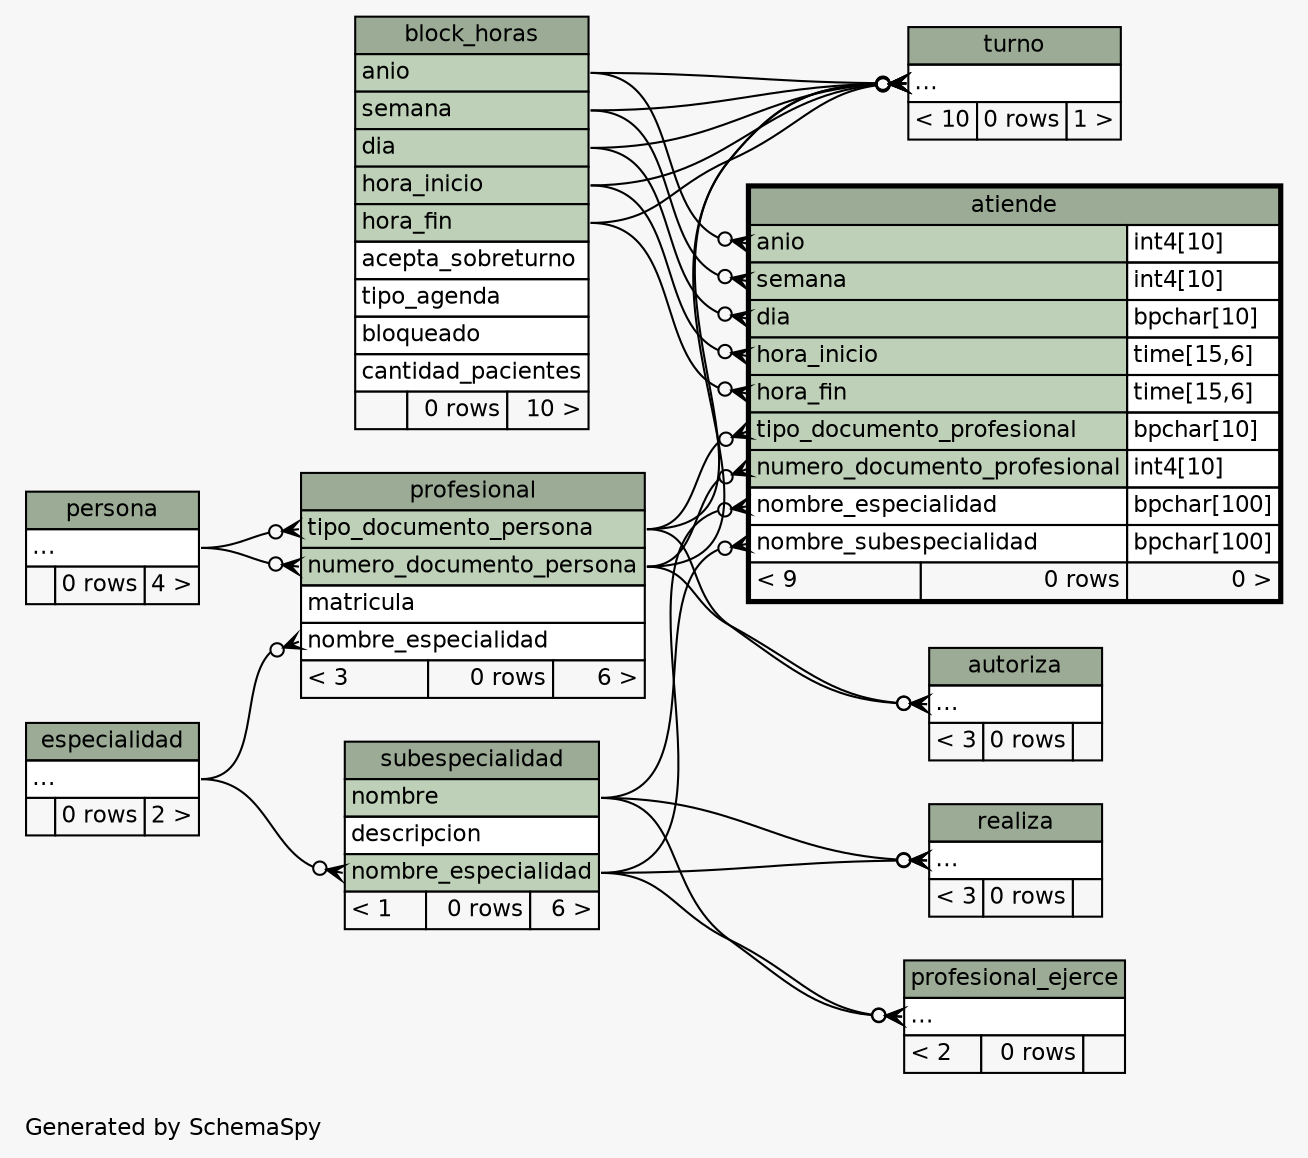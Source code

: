 // dot 2.26.3 on Linux 3.8.0-35-generic
// SchemaSpy rev 590
digraph "twoDegreesRelationshipsDiagram" {
  graph [
    rankdir="RL"
    bgcolor="#f7f7f7"
    label="\nGenerated by SchemaSpy"
    labeljust="l"
    nodesep="0.18"
    ranksep="0.46"
    fontname="Helvetica"
    fontsize="11"
  ];
  node [
    fontname="Helvetica"
    fontsize="11"
    shape="plaintext"
  ];
  edge [
    arrowsize="0.8"
  ];
  "atiende":"anio":w -> "block_horas":"anio":e [arrowhead=none dir=back arrowtail=crowodot];
  "atiende":"dia":w -> "block_horas":"dia":e [arrowhead=none dir=back arrowtail=crowodot];
  "atiende":"hora_fin":w -> "block_horas":"hora_fin":e [arrowhead=none dir=back arrowtail=crowodot];
  "atiende":"hora_inicio":w -> "block_horas":"hora_inicio":e [arrowhead=none dir=back arrowtail=crowodot];
  "atiende":"nombre_especialidad":w -> "subespecialidad":"nombre_especialidad":e [arrowhead=none dir=back arrowtail=crowodot];
  "atiende":"nombre_subespecialidad":w -> "subespecialidad":"nombre":e [arrowhead=none dir=back arrowtail=crowodot];
  "atiende":"numero_documento_profesional":w -> "profesional":"numero_documento_persona":e [arrowhead=none dir=back arrowtail=crowodot];
  "atiende":"semana":w -> "block_horas":"semana":e [arrowhead=none dir=back arrowtail=crowodot];
  "atiende":"tipo_documento_profesional":w -> "profesional":"tipo_documento_persona":e [arrowhead=none dir=back arrowtail=crowodot];
  "autoriza":"elipses":w -> "profesional":"numero_documento_persona":e [arrowhead=none dir=back arrowtail=crowodot];
  "autoriza":"elipses":w -> "profesional":"tipo_documento_persona":e [arrowhead=none dir=back arrowtail=crowodot];
  "profesional":"nombre_especialidad":w -> "especialidad":"elipses":e [arrowhead=none dir=back arrowtail=crowodot];
  "profesional":"numero_documento_persona":w -> "persona":"elipses":e [arrowhead=none dir=back arrowtail=crowodot];
  "profesional":"tipo_documento_persona":w -> "persona":"elipses":e [arrowhead=none dir=back arrowtail=crowodot];
  "profesional_ejerce":"elipses":w -> "subespecialidad":"nombre_especialidad":e [arrowhead=none dir=back arrowtail=crowodot];
  "profesional_ejerce":"elipses":w -> "subespecialidad":"nombre":e [arrowhead=none dir=back arrowtail=crowodot];
  "realiza":"elipses":w -> "subespecialidad":"nombre_especialidad":e [arrowhead=none dir=back arrowtail=crowodot];
  "realiza":"elipses":w -> "subespecialidad":"nombre":e [arrowhead=none dir=back arrowtail=crowodot];
  "subespecialidad":"nombre_especialidad":w -> "especialidad":"elipses":e [arrowhead=none dir=back arrowtail=crowodot];
  "turno":"elipses":w -> "block_horas":"anio":e [arrowhead=none dir=back arrowtail=crowodot];
  "turno":"elipses":w -> "block_horas":"dia":e [arrowhead=none dir=back arrowtail=crowodot];
  "turno":"elipses":w -> "block_horas":"hora_fin":e [arrowhead=none dir=back arrowtail=crowodot];
  "turno":"elipses":w -> "block_horas":"hora_inicio":e [arrowhead=none dir=back arrowtail=crowodot];
  "turno":"elipses":w -> "profesional":"numero_documento_persona":e [arrowhead=none dir=back arrowtail=crowodot];
  "turno":"elipses":w -> "block_horas":"semana":e [arrowhead=none dir=back arrowtail=crowodot];
  "turno":"elipses":w -> "profesional":"tipo_documento_persona":e [arrowhead=none dir=back arrowtail=crowodot];
  "atiende" [
    label=<
    <TABLE BORDER="2" CELLBORDER="1" CELLSPACING="0" BGCOLOR="#ffffff">
      <TR><TD COLSPAN="3" BGCOLOR="#9bab96" ALIGN="CENTER">atiende</TD></TR>
      <TR><TD PORT="anio" COLSPAN="2" BGCOLOR="#bed1b8" ALIGN="LEFT">anio</TD><TD PORT="anio.type" ALIGN="LEFT">int4[10]</TD></TR>
      <TR><TD PORT="semana" COLSPAN="2" BGCOLOR="#bed1b8" ALIGN="LEFT">semana</TD><TD PORT="semana.type" ALIGN="LEFT">int4[10]</TD></TR>
      <TR><TD PORT="dia" COLSPAN="2" BGCOLOR="#bed1b8" ALIGN="LEFT">dia</TD><TD PORT="dia.type" ALIGN="LEFT">bpchar[10]</TD></TR>
      <TR><TD PORT="hora_inicio" COLSPAN="2" BGCOLOR="#bed1b8" ALIGN="LEFT">hora_inicio</TD><TD PORT="hora_inicio.type" ALIGN="LEFT">time[15,6]</TD></TR>
      <TR><TD PORT="hora_fin" COLSPAN="2" BGCOLOR="#bed1b8" ALIGN="LEFT">hora_fin</TD><TD PORT="hora_fin.type" ALIGN="LEFT">time[15,6]</TD></TR>
      <TR><TD PORT="tipo_documento_profesional" COLSPAN="2" BGCOLOR="#bed1b8" ALIGN="LEFT">tipo_documento_profesional</TD><TD PORT="tipo_documento_profesional.type" ALIGN="LEFT">bpchar[10]</TD></TR>
      <TR><TD PORT="numero_documento_profesional" COLSPAN="2" BGCOLOR="#bed1b8" ALIGN="LEFT">numero_documento_profesional</TD><TD PORT="numero_documento_profesional.type" ALIGN="LEFT">int4[10]</TD></TR>
      <TR><TD PORT="nombre_especialidad" COLSPAN="2" ALIGN="LEFT">nombre_especialidad</TD><TD PORT="nombre_especialidad.type" ALIGN="LEFT">bpchar[100]</TD></TR>
      <TR><TD PORT="nombre_subespecialidad" COLSPAN="2" ALIGN="LEFT">nombre_subespecialidad</TD><TD PORT="nombre_subespecialidad.type" ALIGN="LEFT">bpchar[100]</TD></TR>
      <TR><TD ALIGN="LEFT" BGCOLOR="#f7f7f7">&lt; 9</TD><TD ALIGN="RIGHT" BGCOLOR="#f7f7f7">0 rows</TD><TD ALIGN="RIGHT" BGCOLOR="#f7f7f7">0 &gt;</TD></TR>
    </TABLE>>
    URL="atiende.html"
    tooltip="atiende"
  ];
  "autoriza" [
    label=<
    <TABLE BORDER="0" CELLBORDER="1" CELLSPACING="0" BGCOLOR="#ffffff">
      <TR><TD COLSPAN="3" BGCOLOR="#9bab96" ALIGN="CENTER">autoriza</TD></TR>
      <TR><TD PORT="elipses" COLSPAN="3" ALIGN="LEFT">...</TD></TR>
      <TR><TD ALIGN="LEFT" BGCOLOR="#f7f7f7">&lt; 3</TD><TD ALIGN="RIGHT" BGCOLOR="#f7f7f7">0 rows</TD><TD ALIGN="RIGHT" BGCOLOR="#f7f7f7">  </TD></TR>
    </TABLE>>
    URL="autoriza.html"
    tooltip="autoriza"
  ];
  "block_horas" [
    label=<
    <TABLE BORDER="0" CELLBORDER="1" CELLSPACING="0" BGCOLOR="#ffffff">
      <TR><TD COLSPAN="3" BGCOLOR="#9bab96" ALIGN="CENTER">block_horas</TD></TR>
      <TR><TD PORT="anio" COLSPAN="3" BGCOLOR="#bed1b8" ALIGN="LEFT">anio</TD></TR>
      <TR><TD PORT="semana" COLSPAN="3" BGCOLOR="#bed1b8" ALIGN="LEFT">semana</TD></TR>
      <TR><TD PORT="dia" COLSPAN="3" BGCOLOR="#bed1b8" ALIGN="LEFT">dia</TD></TR>
      <TR><TD PORT="hora_inicio" COLSPAN="3" BGCOLOR="#bed1b8" ALIGN="LEFT">hora_inicio</TD></TR>
      <TR><TD PORT="hora_fin" COLSPAN="3" BGCOLOR="#bed1b8" ALIGN="LEFT">hora_fin</TD></TR>
      <TR><TD PORT="acepta_sobreturno" COLSPAN="3" ALIGN="LEFT">acepta_sobreturno</TD></TR>
      <TR><TD PORT="tipo_agenda" COLSPAN="3" ALIGN="LEFT">tipo_agenda</TD></TR>
      <TR><TD PORT="bloqueado" COLSPAN="3" ALIGN="LEFT">bloqueado</TD></TR>
      <TR><TD PORT="cantidad_pacientes" COLSPAN="3" ALIGN="LEFT">cantidad_pacientes</TD></TR>
      <TR><TD ALIGN="LEFT" BGCOLOR="#f7f7f7">  </TD><TD ALIGN="RIGHT" BGCOLOR="#f7f7f7">0 rows</TD><TD ALIGN="RIGHT" BGCOLOR="#f7f7f7">10 &gt;</TD></TR>
    </TABLE>>
    URL="block_horas.html"
    tooltip="block_horas"
  ];
  "especialidad" [
    label=<
    <TABLE BORDER="0" CELLBORDER="1" CELLSPACING="0" BGCOLOR="#ffffff">
      <TR><TD COLSPAN="3" BGCOLOR="#9bab96" ALIGN="CENTER">especialidad</TD></TR>
      <TR><TD PORT="elipses" COLSPAN="3" ALIGN="LEFT">...</TD></TR>
      <TR><TD ALIGN="LEFT" BGCOLOR="#f7f7f7">  </TD><TD ALIGN="RIGHT" BGCOLOR="#f7f7f7">0 rows</TD><TD ALIGN="RIGHT" BGCOLOR="#f7f7f7">2 &gt;</TD></TR>
    </TABLE>>
    URL="especialidad.html"
    tooltip="especialidad"
  ];
  "persona" [
    label=<
    <TABLE BORDER="0" CELLBORDER="1" CELLSPACING="0" BGCOLOR="#ffffff">
      <TR><TD COLSPAN="3" BGCOLOR="#9bab96" ALIGN="CENTER">persona</TD></TR>
      <TR><TD PORT="elipses" COLSPAN="3" ALIGN="LEFT">...</TD></TR>
      <TR><TD ALIGN="LEFT" BGCOLOR="#f7f7f7">  </TD><TD ALIGN="RIGHT" BGCOLOR="#f7f7f7">0 rows</TD><TD ALIGN="RIGHT" BGCOLOR="#f7f7f7">4 &gt;</TD></TR>
    </TABLE>>
    URL="persona.html"
    tooltip="persona"
  ];
  "profesional" [
    label=<
    <TABLE BORDER="0" CELLBORDER="1" CELLSPACING="0" BGCOLOR="#ffffff">
      <TR><TD COLSPAN="3" BGCOLOR="#9bab96" ALIGN="CENTER">profesional</TD></TR>
      <TR><TD PORT="tipo_documento_persona" COLSPAN="3" BGCOLOR="#bed1b8" ALIGN="LEFT">tipo_documento_persona</TD></TR>
      <TR><TD PORT="numero_documento_persona" COLSPAN="3" BGCOLOR="#bed1b8" ALIGN="LEFT">numero_documento_persona</TD></TR>
      <TR><TD PORT="matricula" COLSPAN="3" ALIGN="LEFT">matricula</TD></TR>
      <TR><TD PORT="nombre_especialidad" COLSPAN="3" ALIGN="LEFT">nombre_especialidad</TD></TR>
      <TR><TD ALIGN="LEFT" BGCOLOR="#f7f7f7">&lt; 3</TD><TD ALIGN="RIGHT" BGCOLOR="#f7f7f7">0 rows</TD><TD ALIGN="RIGHT" BGCOLOR="#f7f7f7">6 &gt;</TD></TR>
    </TABLE>>
    URL="profesional.html"
    tooltip="profesional"
  ];
  "profesional_ejerce" [
    label=<
    <TABLE BORDER="0" CELLBORDER="1" CELLSPACING="0" BGCOLOR="#ffffff">
      <TR><TD COLSPAN="3" BGCOLOR="#9bab96" ALIGN="CENTER">profesional_ejerce</TD></TR>
      <TR><TD PORT="elipses" COLSPAN="3" ALIGN="LEFT">...</TD></TR>
      <TR><TD ALIGN="LEFT" BGCOLOR="#f7f7f7">&lt; 2</TD><TD ALIGN="RIGHT" BGCOLOR="#f7f7f7">0 rows</TD><TD ALIGN="RIGHT" BGCOLOR="#f7f7f7">  </TD></TR>
    </TABLE>>
    URL="profesional_ejerce.html"
    tooltip="profesional_ejerce"
  ];
  "realiza" [
    label=<
    <TABLE BORDER="0" CELLBORDER="1" CELLSPACING="0" BGCOLOR="#ffffff">
      <TR><TD COLSPAN="3" BGCOLOR="#9bab96" ALIGN="CENTER">realiza</TD></TR>
      <TR><TD PORT="elipses" COLSPAN="3" ALIGN="LEFT">...</TD></TR>
      <TR><TD ALIGN="LEFT" BGCOLOR="#f7f7f7">&lt; 3</TD><TD ALIGN="RIGHT" BGCOLOR="#f7f7f7">0 rows</TD><TD ALIGN="RIGHT" BGCOLOR="#f7f7f7">  </TD></TR>
    </TABLE>>
    URL="realiza.html"
    tooltip="realiza"
  ];
  "subespecialidad" [
    label=<
    <TABLE BORDER="0" CELLBORDER="1" CELLSPACING="0" BGCOLOR="#ffffff">
      <TR><TD COLSPAN="3" BGCOLOR="#9bab96" ALIGN="CENTER">subespecialidad</TD></TR>
      <TR><TD PORT="nombre" COLSPAN="3" BGCOLOR="#bed1b8" ALIGN="LEFT">nombre</TD></TR>
      <TR><TD PORT="descripcion" COLSPAN="3" ALIGN="LEFT">descripcion</TD></TR>
      <TR><TD PORT="nombre_especialidad" COLSPAN="3" BGCOLOR="#bed1b8" ALIGN="LEFT">nombre_especialidad</TD></TR>
      <TR><TD ALIGN="LEFT" BGCOLOR="#f7f7f7">&lt; 1</TD><TD ALIGN="RIGHT" BGCOLOR="#f7f7f7">0 rows</TD><TD ALIGN="RIGHT" BGCOLOR="#f7f7f7">6 &gt;</TD></TR>
    </TABLE>>
    URL="subespecialidad.html"
    tooltip="subespecialidad"
  ];
  "turno" [
    label=<
    <TABLE BORDER="0" CELLBORDER="1" CELLSPACING="0" BGCOLOR="#ffffff">
      <TR><TD COLSPAN="3" BGCOLOR="#9bab96" ALIGN="CENTER">turno</TD></TR>
      <TR><TD PORT="elipses" COLSPAN="3" ALIGN="LEFT">...</TD></TR>
      <TR><TD ALIGN="LEFT" BGCOLOR="#f7f7f7">&lt; 10</TD><TD ALIGN="RIGHT" BGCOLOR="#f7f7f7">0 rows</TD><TD ALIGN="RIGHT" BGCOLOR="#f7f7f7">1 &gt;</TD></TR>
    </TABLE>>
    URL="turno.html"
    tooltip="turno"
  ];
}
